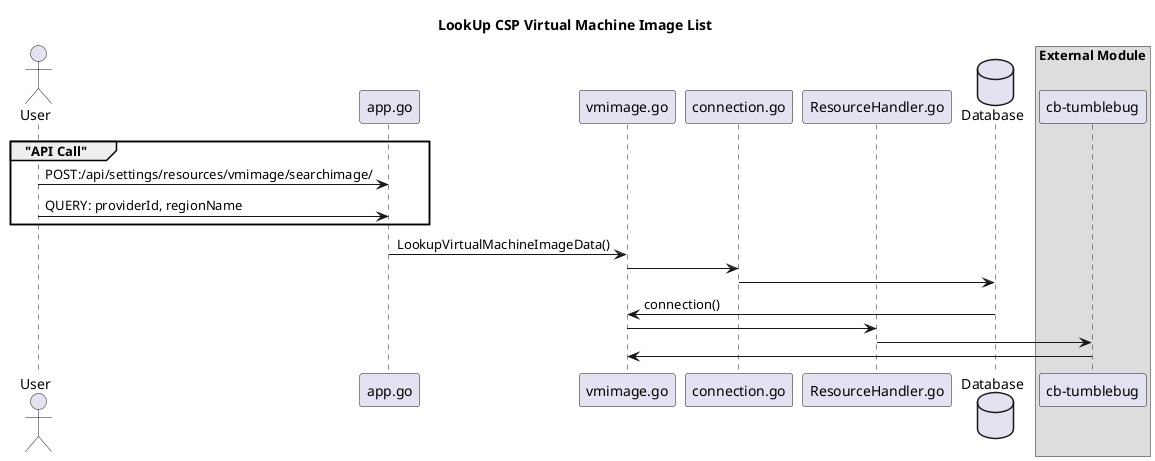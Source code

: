 @startuml
title "LookUp CSP Virtual Machine Image List"

actor User as user
participant "app.go" as app
participant "vmimage.go" as route
participant  "connection.go" as connectionHandler
participant "ResourceHandler.go" as handler
database Database as DB
box "External Module"
participant "cb-tumblebug" as tumblebug
end box

group "API Call"
user    -> app : POST:/api/settings/resources/vmimage/searchimage/
user    -> app : QUERY: providerId, regionName
end

app     -> route: LookupVirtualMachineImageData()
route   -> connectionHandler

connectionHandler -> DB
DB -> route :connection()
route -> handler
handler -> tumblebug
tumblebug -> route
@enduml
